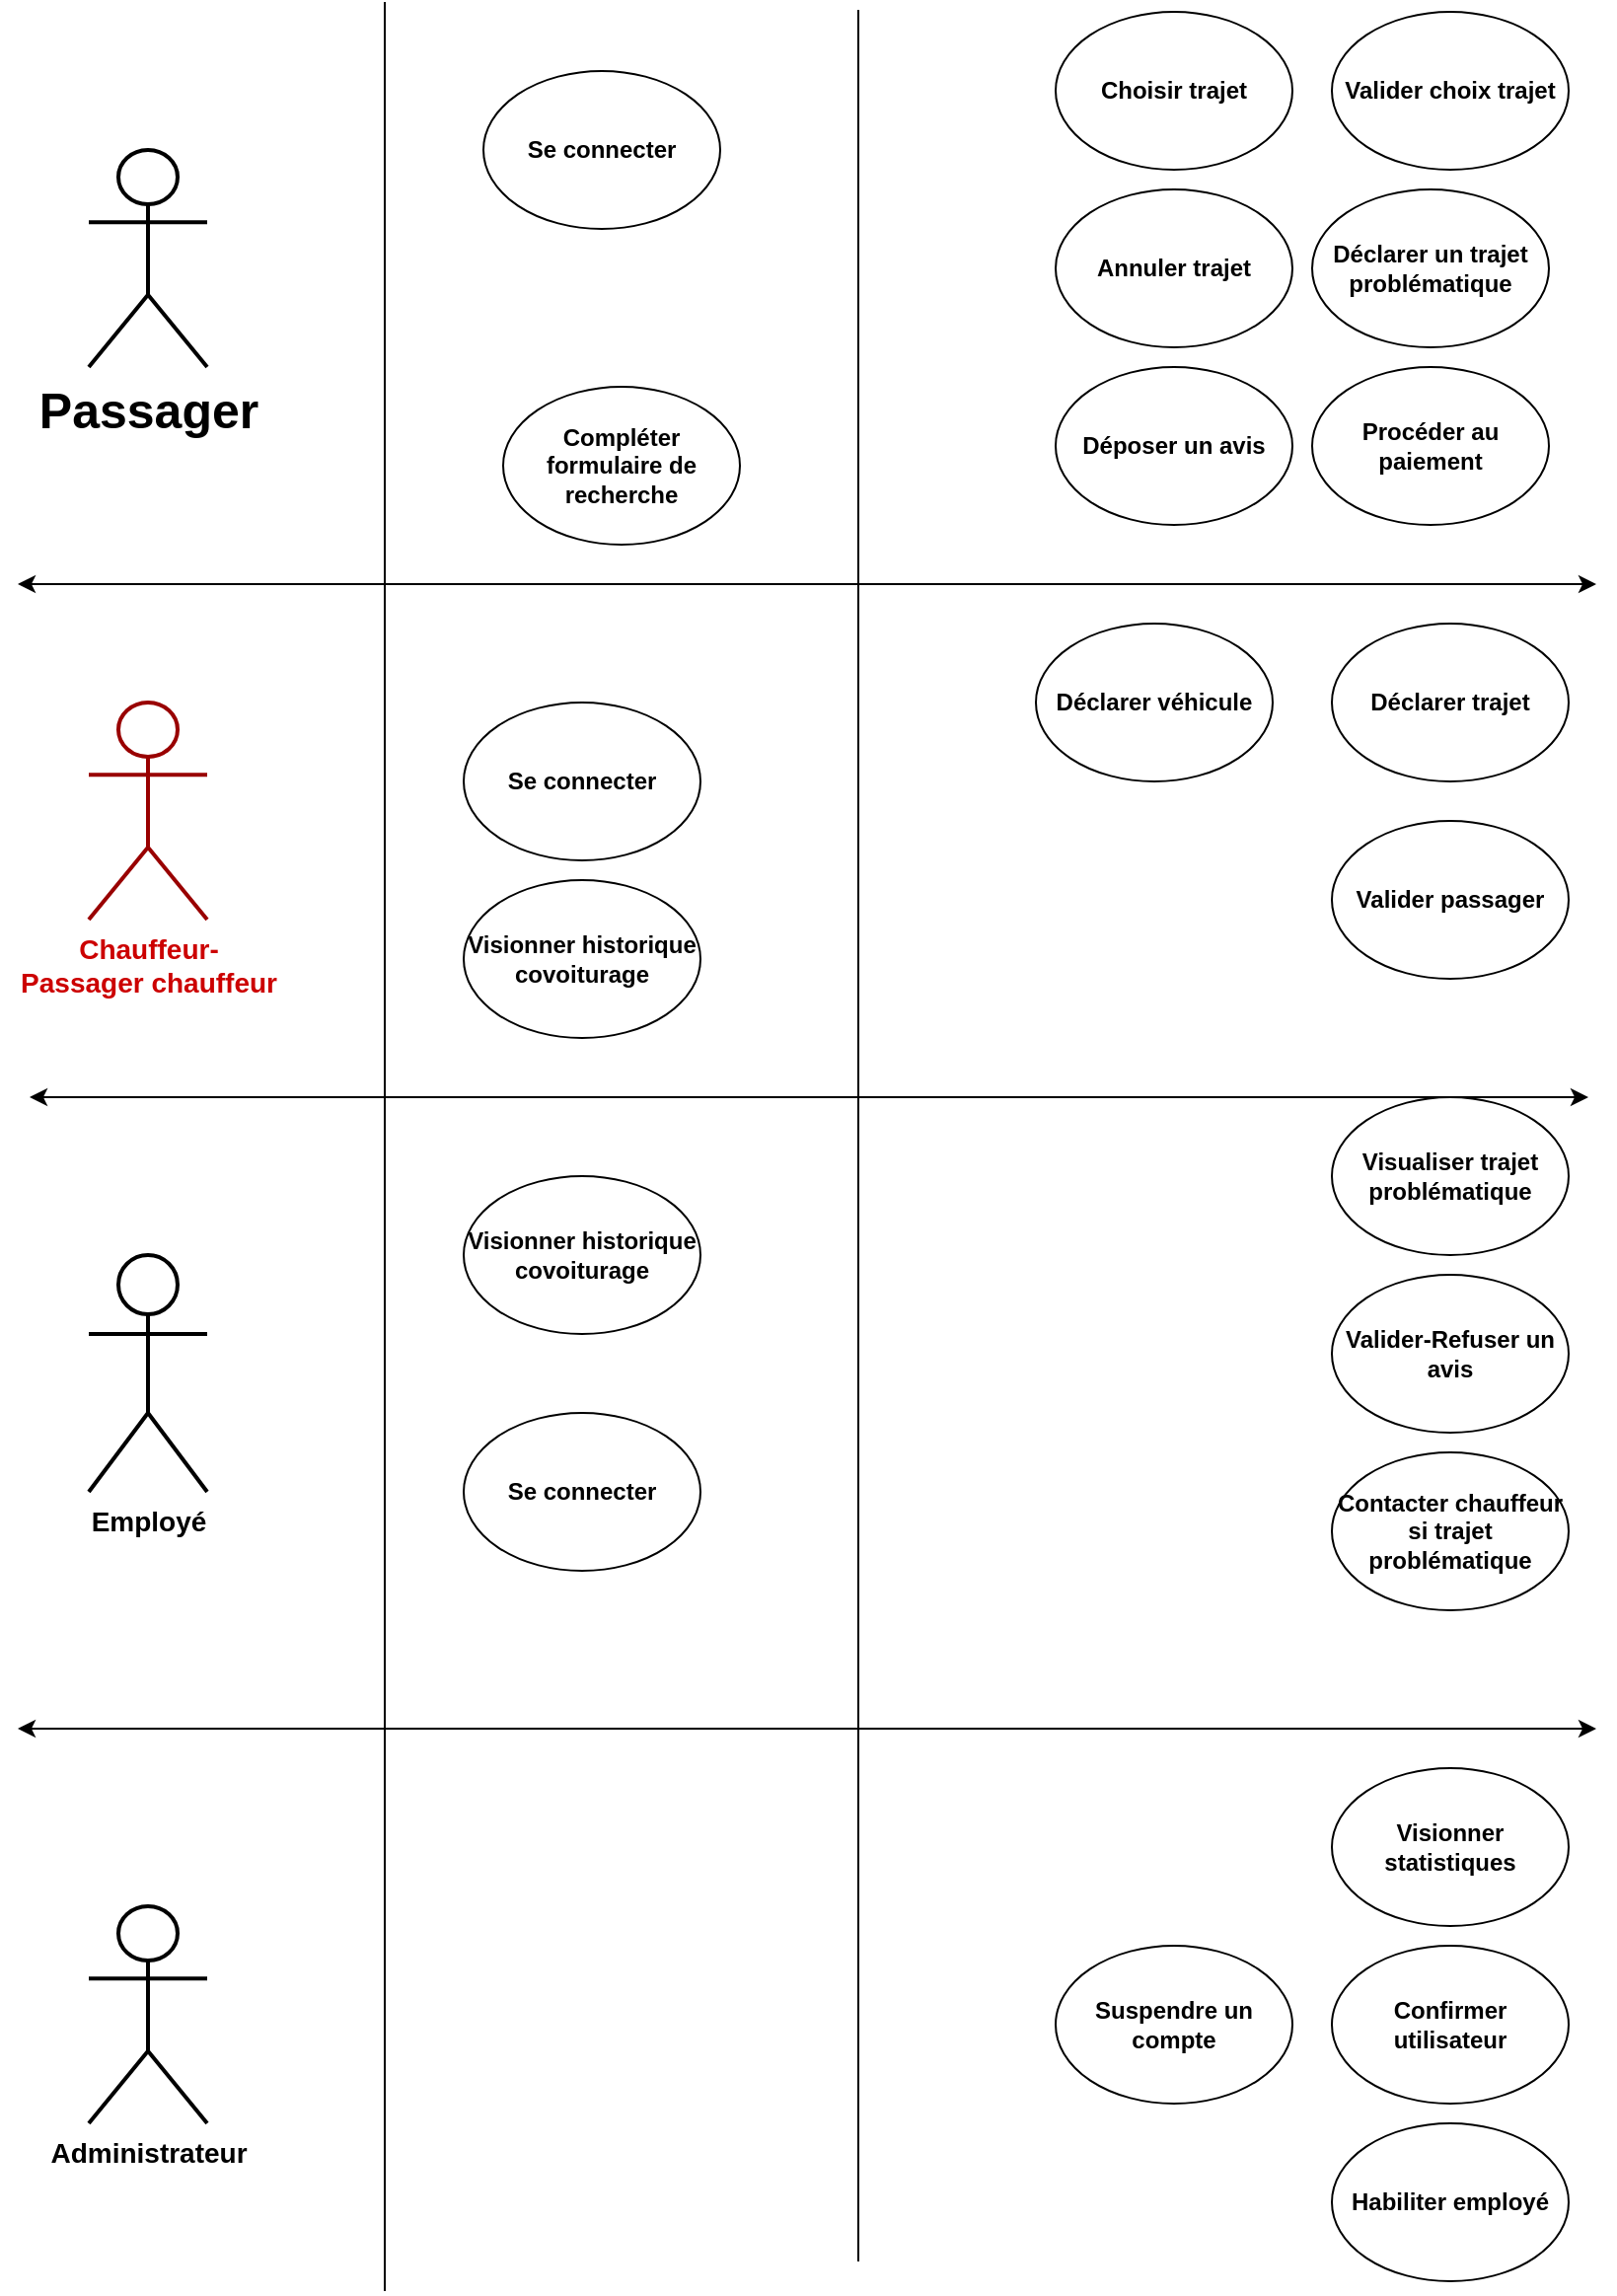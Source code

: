 <mxfile version="26.0.5">
  <diagram name="Page-1" id="hZN1AzQiNkyJrMS95Z0k">
    <mxGraphModel dx="1909" dy="1015" grid="1" gridSize="10" guides="1" tooltips="1" connect="1" arrows="1" fold="1" page="1" pageScale="1" pageWidth="827" pageHeight="1169" math="0" shadow="0">
      <root>
        <mxCell id="0" />
        <mxCell id="1" parent="0" />
        <mxCell id="XX6dWEvCiLwTrW3WzXDV-1" value="&lt;div&gt;Chauffeur-&lt;/div&gt;&lt;div&gt;Passager chauffeur&lt;/div&gt;" style="shape=umlActor;verticalLabelPosition=bottom;verticalAlign=top;html=1;outlineConnect=0;labelBackgroundColor=default;fontStyle=1;fontSize=14;strokeWidth=2;fontColor=#CC0000;strokeColor=#990000;" parent="1" vertex="1">
          <mxGeometry x="50" y="360" width="60" height="110" as="geometry" />
        </mxCell>
        <mxCell id="XX6dWEvCiLwTrW3WzXDV-2" value="Administrateur" style="shape=umlActor;verticalLabelPosition=bottom;verticalAlign=top;html=1;outlineConnect=0;fontStyle=1;fontSize=14;strokeWidth=2;" parent="1" vertex="1">
          <mxGeometry x="50" y="970" width="60" height="110" as="geometry" />
        </mxCell>
        <mxCell id="XX6dWEvCiLwTrW3WzXDV-3" value="Passager" style="shape=umlActor;verticalLabelPosition=bottom;verticalAlign=top;html=1;outlineConnect=0;labelBackgroundColor=default;fontStyle=1;fontSize=25;strokeWidth=2;" parent="1" vertex="1">
          <mxGeometry x="50" y="80" width="60" height="110" as="geometry" />
        </mxCell>
        <mxCell id="XX6dWEvCiLwTrW3WzXDV-4" value="Employé" style="shape=umlActor;verticalLabelPosition=bottom;verticalAlign=top;html=1;outlineConnect=0;strokeWidth=2;fontSize=14;fontStyle=1" parent="1" vertex="1">
          <mxGeometry x="50" y="640" width="60" height="120" as="geometry" />
        </mxCell>
        <mxCell id="XX6dWEvCiLwTrW3WzXDV-6" value="&lt;b&gt;Habiliter employé&lt;/b&gt;" style="ellipse;whiteSpace=wrap;html=1;fillColor=none;" parent="1" vertex="1">
          <mxGeometry x="680" y="1080" width="120" height="80" as="geometry" />
        </mxCell>
        <mxCell id="XX6dWEvCiLwTrW3WzXDV-7" value="&lt;b&gt;Déposer un avis&lt;/b&gt;" style="ellipse;whiteSpace=wrap;html=1;fillColor=none;" parent="1" vertex="1">
          <mxGeometry x="540" y="190" width="120" height="80" as="geometry" />
        </mxCell>
        <mxCell id="XX6dWEvCiLwTrW3WzXDV-8" value="&lt;b&gt;Visionner historique covoiturage&lt;/b&gt;" style="ellipse;whiteSpace=wrap;html=1;fillColor=none;" parent="1" vertex="1">
          <mxGeometry x="240" y="450" width="120" height="80" as="geometry" />
        </mxCell>
        <mxCell id="XX6dWEvCiLwTrW3WzXDV-9" value="&lt;b&gt;Déclarer trajet&lt;/b&gt;" style="ellipse;whiteSpace=wrap;html=1;fillColor=none;" parent="1" vertex="1">
          <mxGeometry x="680" y="320" width="120" height="80" as="geometry" />
        </mxCell>
        <mxCell id="XX6dWEvCiLwTrW3WzXDV-10" value="&lt;b&gt;Annuler trajet&lt;/b&gt;" style="ellipse;whiteSpace=wrap;html=1;fillColor=none;" parent="1" vertex="1">
          <mxGeometry x="540" y="100" width="120" height="80" as="geometry" />
        </mxCell>
        <mxCell id="XX6dWEvCiLwTrW3WzXDV-11" value="&lt;b&gt;Choisir trajet&lt;/b&gt;" style="ellipse;whiteSpace=wrap;html=1;fillColor=none;" parent="1" vertex="1">
          <mxGeometry x="540" y="10" width="120" height="80" as="geometry" />
        </mxCell>
        <mxCell id="XX6dWEvCiLwTrW3WzXDV-12" value="&lt;b&gt;Compléter formulaire de recherche&lt;/b&gt;" style="ellipse;whiteSpace=wrap;html=1;fillColor=none;" parent="1" vertex="1">
          <mxGeometry x="260" y="200" width="120" height="80" as="geometry" />
        </mxCell>
        <mxCell id="XX6dWEvCiLwTrW3WzXDV-13" value="&lt;b&gt;Confirmer utilisateur&lt;/b&gt;" style="ellipse;whiteSpace=wrap;html=1;fillColor=none;" parent="1" vertex="1">
          <mxGeometry x="680" y="990" width="120" height="80" as="geometry" />
        </mxCell>
        <mxCell id="XX6dWEvCiLwTrW3WzXDV-14" value="&lt;b&gt;Valider choix trajet&lt;/b&gt;" style="ellipse;whiteSpace=wrap;html=1;fillColor=none;" parent="1" vertex="1">
          <mxGeometry x="680" y="10" width="120" height="80" as="geometry" />
        </mxCell>
        <mxCell id="XX6dWEvCiLwTrW3WzXDV-15" value="&lt;b&gt;Se connecter&lt;br&gt;&lt;/b&gt;" style="ellipse;whiteSpace=wrap;html=1;fillColor=none;" parent="1" vertex="1">
          <mxGeometry x="240" y="360" width="120" height="80" as="geometry" />
        </mxCell>
        <mxCell id="XX6dWEvCiLwTrW3WzXDV-16" value="&lt;b&gt;Valider-Refuser un avis&lt;/b&gt;" style="ellipse;whiteSpace=wrap;html=1;fillColor=none;" parent="1" vertex="1">
          <mxGeometry x="680" y="650" width="120" height="80" as="geometry" />
        </mxCell>
        <mxCell id="XX6dWEvCiLwTrW3WzXDV-17" value="&lt;b&gt;Visualiser trajet problématique&lt;/b&gt;" style="ellipse;whiteSpace=wrap;html=1;fillColor=none;" parent="1" vertex="1">
          <mxGeometry x="680" y="560" width="120" height="80" as="geometry" />
        </mxCell>
        <mxCell id="XX6dWEvCiLwTrW3WzXDV-18" value="&lt;b&gt;Déclarer un trajet problématique&lt;/b&gt;" style="ellipse;whiteSpace=wrap;html=1;fillColor=none;" parent="1" vertex="1">
          <mxGeometry x="670" y="100" width="120" height="80" as="geometry" />
        </mxCell>
        <mxCell id="XX6dWEvCiLwTrW3WzXDV-19" value="&lt;b&gt;Visionner statistiques&lt;/b&gt;" style="ellipse;whiteSpace=wrap;html=1;fillColor=none;" parent="1" vertex="1">
          <mxGeometry x="680" y="900" width="120" height="80" as="geometry" />
        </mxCell>
        <mxCell id="XX6dWEvCiLwTrW3WzXDV-20" value="&lt;b&gt;Contacter chauffeur si trajet problématique&lt;/b&gt;" style="ellipse;whiteSpace=wrap;html=1;fillColor=none;" parent="1" vertex="1">
          <mxGeometry x="680" y="740" width="120" height="80" as="geometry" />
        </mxCell>
        <mxCell id="XX6dWEvCiLwTrW3WzXDV-21" value="&lt;b&gt;Valider passager&lt;/b&gt;" style="ellipse;whiteSpace=wrap;html=1;fillColor=none;" parent="1" vertex="1">
          <mxGeometry x="680" y="420" width="120" height="80" as="geometry" />
        </mxCell>
        <mxCell id="XX6dWEvCiLwTrW3WzXDV-22" value="&lt;b&gt;Suspendre un compte&lt;/b&gt;" style="ellipse;whiteSpace=wrap;html=1;fillColor=none;" parent="1" vertex="1">
          <mxGeometry x="540" y="990" width="120" height="80" as="geometry" />
        </mxCell>
        <mxCell id="XX6dWEvCiLwTrW3WzXDV-24" value="&lt;b&gt;Déclarer véhicule&lt;/b&gt;" style="ellipse;whiteSpace=wrap;html=1;fillColor=none;" parent="1" vertex="1">
          <mxGeometry x="530" y="320" width="120" height="80" as="geometry" />
        </mxCell>
        <mxCell id="XX6dWEvCiLwTrW3WzXDV-25" value="&lt;b&gt;Procéder au paiement&lt;/b&gt;" style="ellipse;whiteSpace=wrap;html=1;fillColor=none;" parent="1" vertex="1">
          <mxGeometry x="670" y="190" width="120" height="80" as="geometry" />
        </mxCell>
        <mxCell id="nex_Uw4ERr5bmBu-YxG8-1" value="" style="endArrow=none;html=1;rounded=0;" parent="1" edge="1">
          <mxGeometry width="50" height="50" relative="1" as="geometry">
            <mxPoint x="440" y="1150" as="sourcePoint" />
            <mxPoint x="440" y="9" as="targetPoint" />
          </mxGeometry>
        </mxCell>
        <mxCell id="nex_Uw4ERr5bmBu-YxG8-2" value="" style="endArrow=none;html=1;rounded=0;" parent="1" edge="1">
          <mxGeometry width="50" height="50" relative="1" as="geometry">
            <mxPoint x="200" y="1165" as="sourcePoint" />
            <mxPoint x="200" y="5" as="targetPoint" />
          </mxGeometry>
        </mxCell>
        <mxCell id="nex_Uw4ERr5bmBu-YxG8-3" value="" style="endArrow=classic;startArrow=classic;html=1;rounded=0;" parent="1" edge="1">
          <mxGeometry width="50" height="50" relative="1" as="geometry">
            <mxPoint x="14" y="300" as="sourcePoint" />
            <mxPoint x="814" y="300" as="targetPoint" />
          </mxGeometry>
        </mxCell>
        <mxCell id="nex_Uw4ERr5bmBu-YxG8-7" value="" style="endArrow=classic;startArrow=classic;html=1;rounded=0;" parent="1" edge="1">
          <mxGeometry width="50" height="50" relative="1" as="geometry">
            <mxPoint x="14" y="880" as="sourcePoint" />
            <mxPoint x="814" y="880" as="targetPoint" />
          </mxGeometry>
        </mxCell>
        <mxCell id="nex_Uw4ERr5bmBu-YxG8-8" value="" style="endArrow=classic;startArrow=classic;html=1;rounded=0;" parent="1" edge="1">
          <mxGeometry width="50" height="50" relative="1" as="geometry">
            <mxPoint x="20" y="560" as="sourcePoint" />
            <mxPoint x="810" y="560" as="targetPoint" />
          </mxGeometry>
        </mxCell>
        <mxCell id="nex_Uw4ERr5bmBu-YxG8-11" value="&lt;b&gt;Visionner historique covoiturage&lt;/b&gt;" style="ellipse;whiteSpace=wrap;html=1;fillColor=none;" parent="1" vertex="1">
          <mxGeometry x="240" y="600" width="120" height="80" as="geometry" />
        </mxCell>
        <mxCell id="nex_Uw4ERr5bmBu-YxG8-14" value="&lt;b&gt;Se connecter&lt;br&gt;&lt;/b&gt;" style="ellipse;whiteSpace=wrap;html=1;fillColor=none;" parent="1" vertex="1">
          <mxGeometry x="250" y="40" width="120" height="80" as="geometry" />
        </mxCell>
        <mxCell id="nex_Uw4ERr5bmBu-YxG8-15" value="&lt;b&gt;Se connecter&lt;br&gt;&lt;/b&gt;" style="ellipse;whiteSpace=wrap;html=1;fillColor=none;" parent="1" vertex="1">
          <mxGeometry x="240" y="720" width="120" height="80" as="geometry" />
        </mxCell>
      </root>
    </mxGraphModel>
  </diagram>
</mxfile>
